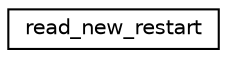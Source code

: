digraph "Graphical Class Hierarchy"
{
 // INTERACTIVE_SVG=YES
 // LATEX_PDF_SIZE
  edge [fontname="Helvetica",fontsize="10",labelfontname="Helvetica",labelfontsize="10"];
  node [fontname="Helvetica",fontsize="10",shape=record];
  rankdir="LR";
  Node0 [label="read_new_restart",height=0.2,width=0.4,color="black", fillcolor="white", style="filled",URL="$interfacefms2__io__mod_1_1read__new__restart.html",tooltip="Read registered restarts from a new file Optionally takes directory to write to, model time and filen..."];
}
